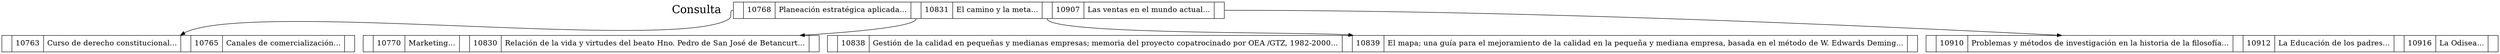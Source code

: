digraph G {
node [fontsize = "16"
shape = "ellipse"];
titulo[shape = none fontsize = "24" label = "Consulta"];
"n10768"[label = "<f1> |10768 | Planeación estratégica aplicada...| <f2> |10831 | El camino y la meta...| <f3> |10907 | Las ventas en el mundo actual...| <f4>" shape = "record"];
titulo[shape = none fontsize = "24" label = "Consulta"];
"n10763"[label = "<f1> |10763 | Curso de derecho constitucional...| <f2> |10765 | Canales de comercialización...| <f3>" shape = "record"];
titulo[shape = none fontsize = "24" label = "Consulta"];
"n10770"[label = "<f1> |10770 | Marketing...| <f2> |10830 | Relación de la vida y virtudes del beato Hno. Pedro de San José de Betancurt...| <f3>" shape = "record"];
titulo[shape = none fontsize = "24" label = "Consulta"];
"n10838"[label = "<f1> |10838 | Gestión de la calidad en pequeñas y medianas empresas; memoria del proyecto copatrocinado por OEA /GTZ, 1982-2000...| <f2> |10839 | El mapa; una guía para el mejoramiento de la calidad en la pequeña y mediana empresa, basada en el método de W. Edwards Deming...| <f3>" shape = "record"];
titulo[shape = none fontsize = "24" label = "Consulta"];
"n10910"[label = "<f1> |10910 | Problemas y métodos de investigación en la historia de la filosofía...| <f2> |10912 | La Educación de los padres...| <f3> |10916 | La Odisea...| <f4>" shape = "record"];
"n10768":f1->"n10763":f0[];
"n10768":f2->"n10770":f0[];
"n10768":f3->"n10838":f0[];
"n10768":f4->"n10910":f0[];
}